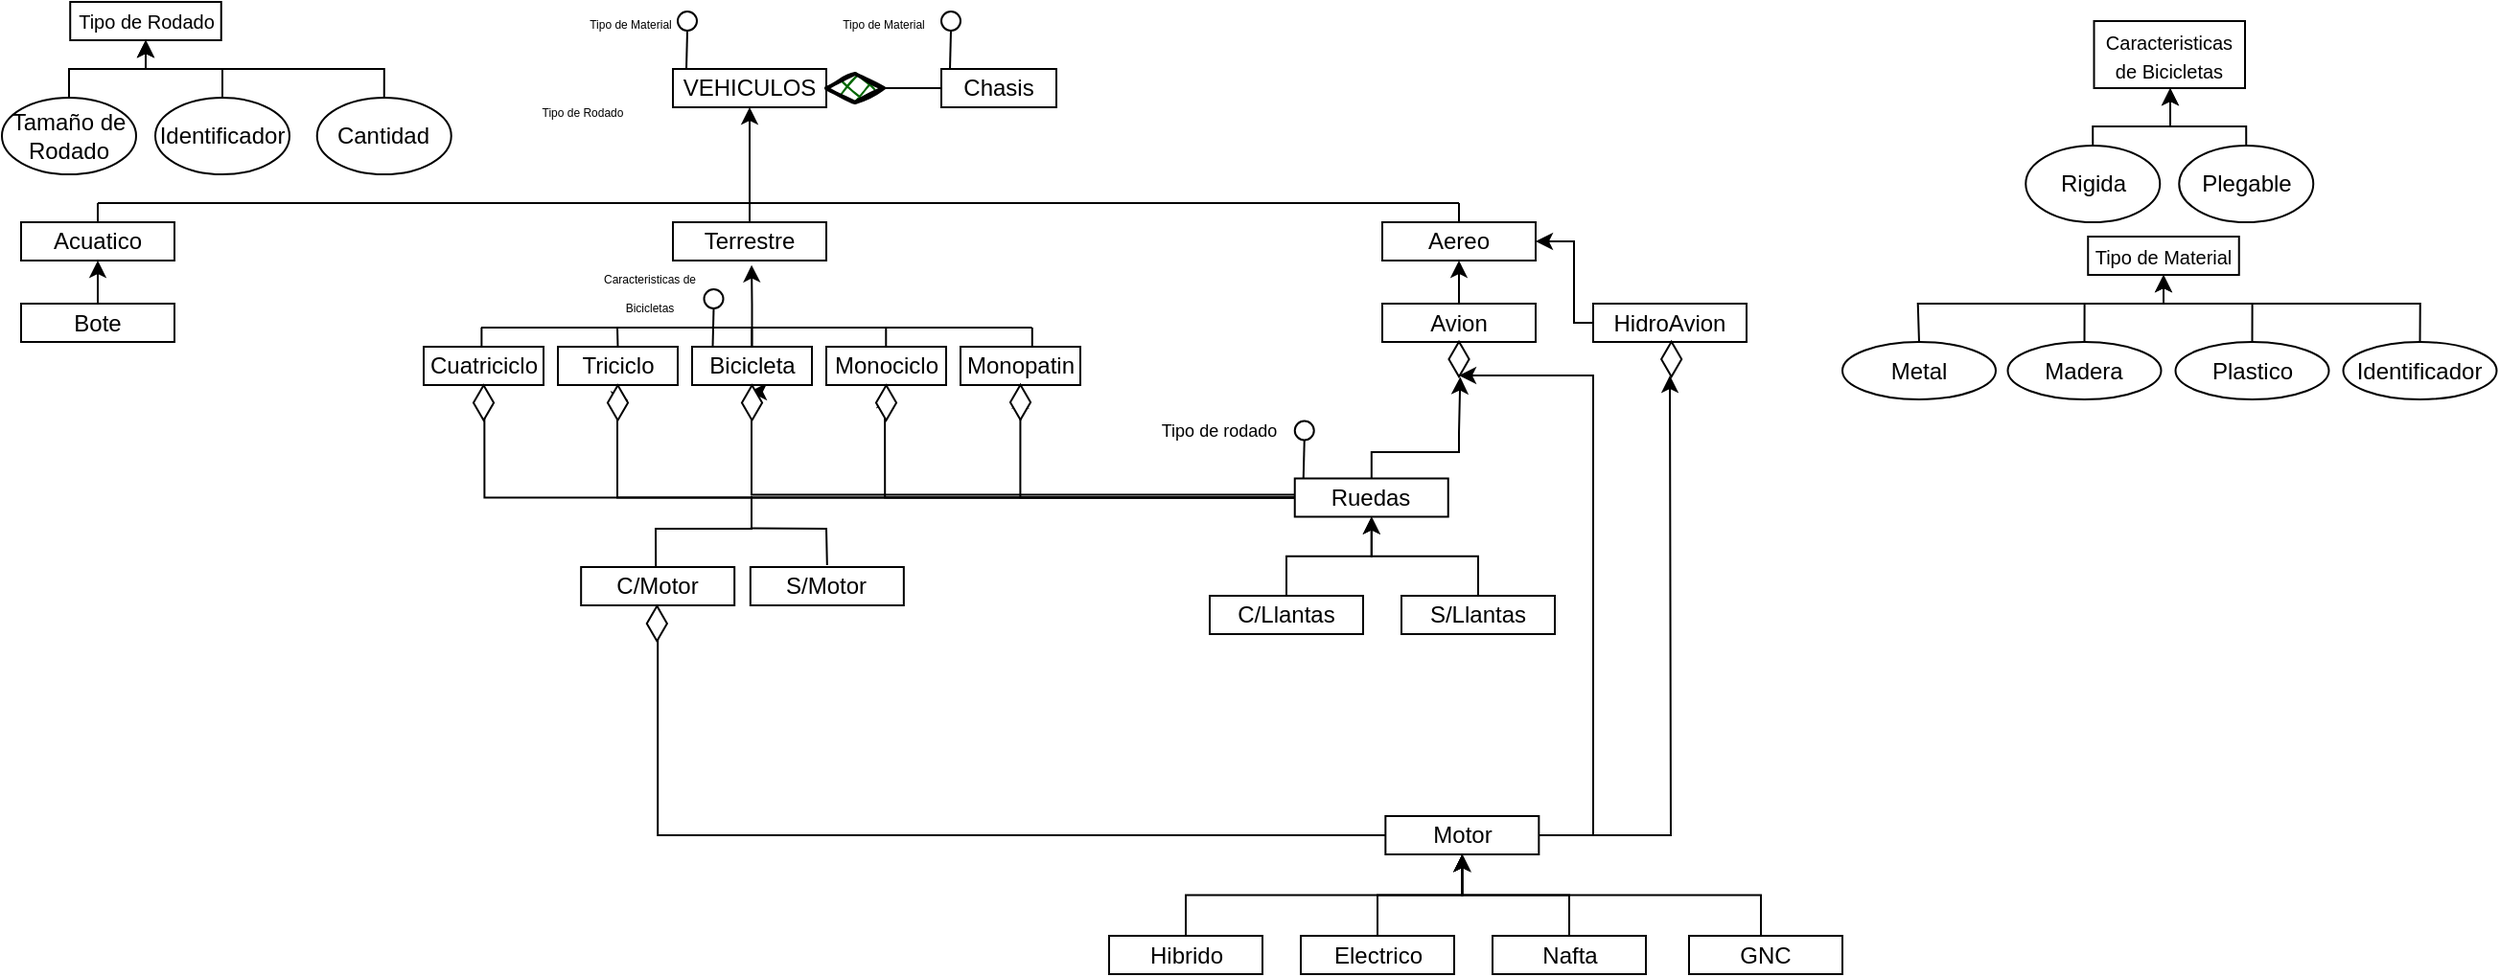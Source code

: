 <mxfile version="24.1.0" type="device">
  <diagram name="Page-1" id="YTIz51-vmuBzOdCrU7fn">
    <mxGraphModel dx="721" dy="415" grid="1" gridSize="10" guides="1" tooltips="1" connect="1" arrows="1" fold="1" page="1" pageScale="1" pageWidth="850" pageHeight="1100" math="0" shadow="0">
      <root>
        <mxCell id="0" />
        <mxCell id="1" parent="0" />
        <mxCell id="KfAJ2f1x3CQTypNjE7IO-149" style="edgeStyle=orthogonalEdgeStyle;rounded=0;orthogonalLoop=1;jettySize=auto;html=1;entryX=0.188;entryY=0.503;entryDx=0;entryDy=0;entryPerimeter=0;" edge="1" parent="1" source="KfAJ2f1x3CQTypNjE7IO-121" target="KfAJ2f1x3CQTypNjE7IO-143">
          <mxGeometry relative="1" as="geometry" />
        </mxCell>
        <mxCell id="KfAJ2f1x3CQTypNjE7IO-147" style="edgeStyle=orthogonalEdgeStyle;rounded=0;orthogonalLoop=1;jettySize=auto;html=1;entryX=0.162;entryY=0.564;entryDx=0;entryDy=0;entryPerimeter=0;" edge="1" parent="1" source="KfAJ2f1x3CQTypNjE7IO-121" target="KfAJ2f1x3CQTypNjE7IO-142">
          <mxGeometry relative="1" as="geometry">
            <Array as="points">
              <mxPoint x="461" y="264" />
            </Array>
          </mxGeometry>
        </mxCell>
        <mxCell id="KfAJ2f1x3CQTypNjE7IO-146" style="edgeStyle=orthogonalEdgeStyle;rounded=0;orthogonalLoop=1;jettySize=auto;html=1;" edge="1" parent="1">
          <mxGeometry relative="1" as="geometry">
            <mxPoint x="674.37" y="262.306" as="sourcePoint" />
            <mxPoint x="390" y="208.5" as="targetPoint" />
            <Array as="points">
              <mxPoint x="391" y="262.5" />
              <mxPoint x="391" y="208.5" />
            </Array>
          </mxGeometry>
        </mxCell>
        <mxCell id="KfAJ2f1x3CQTypNjE7IO-144" style="edgeStyle=orthogonalEdgeStyle;rounded=0;orthogonalLoop=1;jettySize=auto;html=1;entryX=0.101;entryY=0.463;entryDx=0;entryDy=0;entryPerimeter=0;" edge="1" parent="1" source="KfAJ2f1x3CQTypNjE7IO-121" target="KfAJ2f1x3CQTypNjE7IO-138">
          <mxGeometry relative="1" as="geometry" />
        </mxCell>
        <mxCell id="16FIuzxWoAcxYkZVvPK7-2" value="VEHICULOS" style="rounded=0;whiteSpace=wrap;html=1;" parent="1" vertex="1">
          <mxGeometry x="350" y="40" width="80" height="20" as="geometry" />
        </mxCell>
        <mxCell id="KfAJ2f1x3CQTypNjE7IO-6" value="Cuatriciclo" style="rounded=0;whiteSpace=wrap;html=1;" vertex="1" parent="1">
          <mxGeometry x="220" y="185" width="62.5" height="20" as="geometry" />
        </mxCell>
        <mxCell id="KfAJ2f1x3CQTypNjE7IO-7" value="Triciclo" style="rounded=0;whiteSpace=wrap;html=1;" vertex="1" parent="1">
          <mxGeometry x="290" y="185" width="62.5" height="20" as="geometry" />
        </mxCell>
        <mxCell id="KfAJ2f1x3CQTypNjE7IO-8" value="Bicicleta" style="rounded=0;whiteSpace=wrap;html=1;" vertex="1" parent="1">
          <mxGeometry x="360" y="185" width="62.5" height="20" as="geometry" />
        </mxCell>
        <mxCell id="KfAJ2f1x3CQTypNjE7IO-9" value="Monociclo" style="rounded=0;whiteSpace=wrap;html=1;" vertex="1" parent="1">
          <mxGeometry x="430" y="185" width="62.5" height="20" as="geometry" />
        </mxCell>
        <mxCell id="KfAJ2f1x3CQTypNjE7IO-10" value="Monopatin" style="rounded=0;whiteSpace=wrap;html=1;" vertex="1" parent="1">
          <mxGeometry x="500" y="185" width="62.5" height="20" as="geometry" />
        </mxCell>
        <mxCell id="KfAJ2f1x3CQTypNjE7IO-13" value="" style="endArrow=none;html=1;rounded=0;entryX=0.5;entryY=0;entryDx=0;entryDy=0;" edge="1" parent="1" target="KfAJ2f1x3CQTypNjE7IO-7">
          <mxGeometry width="50" height="50" relative="1" as="geometry">
            <mxPoint x="321" y="175" as="sourcePoint" />
            <mxPoint x="425" y="165" as="targetPoint" />
          </mxGeometry>
        </mxCell>
        <mxCell id="KfAJ2f1x3CQTypNjE7IO-14" value="" style="endArrow=none;html=1;rounded=0;entryX=0.5;entryY=0;entryDx=0;entryDy=0;" edge="1" parent="1">
          <mxGeometry width="50" height="50" relative="1" as="geometry">
            <mxPoint x="391.14" y="175" as="sourcePoint" />
            <mxPoint x="391.14" y="185" as="targetPoint" />
          </mxGeometry>
        </mxCell>
        <mxCell id="KfAJ2f1x3CQTypNjE7IO-15" value="" style="endArrow=none;html=1;rounded=0;entryX=0.5;entryY=0;entryDx=0;entryDy=0;" edge="1" parent="1">
          <mxGeometry width="50" height="50" relative="1" as="geometry">
            <mxPoint x="461.14" y="175" as="sourcePoint" />
            <mxPoint x="461.14" y="185" as="targetPoint" />
          </mxGeometry>
        </mxCell>
        <mxCell id="KfAJ2f1x3CQTypNjE7IO-16" value="" style="endArrow=none;html=1;rounded=0;entryX=0.5;entryY=0;entryDx=0;entryDy=0;" edge="1" parent="1">
          <mxGeometry width="50" height="50" relative="1" as="geometry">
            <mxPoint x="537.39" y="175" as="sourcePoint" />
            <mxPoint x="537.39" y="185" as="targetPoint" />
          </mxGeometry>
        </mxCell>
        <mxCell id="KfAJ2f1x3CQTypNjE7IO-20" value="&lt;font style=&quot;font-size: 6px;&quot;&gt;Tipo de Rodado&lt;/font&gt;" style="text;html=1;align=center;verticalAlign=middle;whiteSpace=wrap;rounded=0;" vertex="1" parent="1">
          <mxGeometry x="272.5" y="60" width="60" height="2.5" as="geometry" />
        </mxCell>
        <mxCell id="KfAJ2f1x3CQTypNjE7IO-22" value="&lt;font style=&quot;font-size: 10px;&quot;&gt;Tipo de Rodado&lt;/font&gt;" style="rounded=0;whiteSpace=wrap;html=1;" vertex="1" parent="1">
          <mxGeometry x="35.62" y="5" width="78.75" height="20" as="geometry" />
        </mxCell>
        <mxCell id="KfAJ2f1x3CQTypNjE7IO-28" value="" style="edgeStyle=orthogonalEdgeStyle;rounded=0;orthogonalLoop=1;jettySize=auto;html=1;" edge="1" parent="1" source="KfAJ2f1x3CQTypNjE7IO-25" target="KfAJ2f1x3CQTypNjE7IO-22">
          <mxGeometry relative="1" as="geometry">
            <Array as="points">
              <mxPoint x="35" y="40" />
              <mxPoint x="75" y="40" />
            </Array>
          </mxGeometry>
        </mxCell>
        <mxCell id="KfAJ2f1x3CQTypNjE7IO-25" value="Tamaño de Rodado" style="ellipse;whiteSpace=wrap;html=1;" vertex="1" parent="1">
          <mxGeometry y="55" width="70" height="40" as="geometry" />
        </mxCell>
        <mxCell id="KfAJ2f1x3CQTypNjE7IO-29" value="" style="edgeStyle=orthogonalEdgeStyle;rounded=0;orthogonalLoop=1;jettySize=auto;html=1;" edge="1" parent="1" source="KfAJ2f1x3CQTypNjE7IO-26" target="KfAJ2f1x3CQTypNjE7IO-22">
          <mxGeometry relative="1" as="geometry">
            <Array as="points">
              <mxPoint x="115" y="40" />
              <mxPoint x="75" y="40" />
            </Array>
          </mxGeometry>
        </mxCell>
        <mxCell id="KfAJ2f1x3CQTypNjE7IO-26" value="Identificador" style="ellipse;whiteSpace=wrap;html=1;" vertex="1" parent="1">
          <mxGeometry x="80" y="55" width="70" height="40" as="geometry" />
        </mxCell>
        <mxCell id="KfAJ2f1x3CQTypNjE7IO-30" value="" style="rhombus;whiteSpace=wrap;html=1;strokeWidth=2;fillWeight=-1;hachureGap=8;fillStyle=cross-hatch;fillColor=#006600;sketch=1;" vertex="1" parent="1">
          <mxGeometry x="430" y="42.5" width="30" height="15" as="geometry" />
        </mxCell>
        <mxCell id="KfAJ2f1x3CQTypNjE7IO-32" value="Chasis" style="rounded=0;whiteSpace=wrap;html=1;" vertex="1" parent="1">
          <mxGeometry x="490" y="40" width="60" height="20" as="geometry" />
        </mxCell>
        <mxCell id="KfAJ2f1x3CQTypNjE7IO-62" value="" style="ellipse;whiteSpace=wrap;html=1;aspect=fixed;" vertex="1" parent="1">
          <mxGeometry x="352.5" y="10" width="10" height="10" as="geometry" />
        </mxCell>
        <mxCell id="KfAJ2f1x3CQTypNjE7IO-63" value="" style="endArrow=none;html=1;rounded=0;entryX=0.5;entryY=1;entryDx=0;entryDy=0;exitX=0.061;exitY=0.002;exitDx=0;exitDy=0;exitPerimeter=0;" edge="1" parent="1" target="KfAJ2f1x3CQTypNjE7IO-62">
          <mxGeometry width="50" height="50" relative="1" as="geometry">
            <mxPoint x="357" y="40" as="sourcePoint" />
            <mxPoint x="355" y="30" as="targetPoint" />
          </mxGeometry>
        </mxCell>
        <mxCell id="KfAJ2f1x3CQTypNjE7IO-64" value="&lt;font style=&quot;font-size: 10px;&quot;&gt;Tipo de Material&lt;/font&gt;" style="rounded=0;whiteSpace=wrap;html=1;" vertex="1" parent="1">
          <mxGeometry x="1088.12" y="127.5" width="78.75" height="20" as="geometry" />
        </mxCell>
        <mxCell id="KfAJ2f1x3CQTypNjE7IO-72" value="" style="edgeStyle=orthogonalEdgeStyle;rounded=0;orthogonalLoop=1;jettySize=auto;html=1;" edge="1" parent="1" source="KfAJ2f1x3CQTypNjE7IO-67" target="KfAJ2f1x3CQTypNjE7IO-64">
          <mxGeometry relative="1" as="geometry" />
        </mxCell>
        <mxCell id="KfAJ2f1x3CQTypNjE7IO-67" value="Madera" style="ellipse;whiteSpace=wrap;html=1;" vertex="1" parent="1">
          <mxGeometry x="1046.25" y="182.5" width="80" height="30" as="geometry" />
        </mxCell>
        <mxCell id="KfAJ2f1x3CQTypNjE7IO-73" value="" style="edgeStyle=orthogonalEdgeStyle;rounded=0;orthogonalLoop=1;jettySize=auto;html=1;" edge="1" parent="1" source="KfAJ2f1x3CQTypNjE7IO-69" target="KfAJ2f1x3CQTypNjE7IO-64">
          <mxGeometry relative="1" as="geometry" />
        </mxCell>
        <mxCell id="KfAJ2f1x3CQTypNjE7IO-69" value="Plastico" style="ellipse;whiteSpace=wrap;html=1;" vertex="1" parent="1">
          <mxGeometry x="1133.75" y="182.5" width="80" height="30" as="geometry" />
        </mxCell>
        <mxCell id="KfAJ2f1x3CQTypNjE7IO-70" value="Metal" style="ellipse;whiteSpace=wrap;html=1;" vertex="1" parent="1">
          <mxGeometry x="960" y="182.5" width="80" height="30" as="geometry" />
        </mxCell>
        <mxCell id="KfAJ2f1x3CQTypNjE7IO-71" value="Identificador" style="ellipse;whiteSpace=wrap;html=1;" vertex="1" parent="1">
          <mxGeometry x="1221.25" y="182.5" width="80" height="30" as="geometry" />
        </mxCell>
        <mxCell id="KfAJ2f1x3CQTypNjE7IO-74" value="" style="endArrow=none;html=1;rounded=0;exitX=0.5;exitY=0;exitDx=0;exitDy=0;" edge="1" parent="1" source="KfAJ2f1x3CQTypNjE7IO-70">
          <mxGeometry width="50" height="50" relative="1" as="geometry">
            <mxPoint x="1005.62" y="172.5" as="sourcePoint" />
            <mxPoint x="1089.37" y="162.5" as="targetPoint" />
            <Array as="points">
              <mxPoint x="999.37" y="162.5" />
            </Array>
          </mxGeometry>
        </mxCell>
        <mxCell id="KfAJ2f1x3CQTypNjE7IO-75" value="" style="endArrow=none;html=1;rounded=0;exitX=0.5;exitY=0;exitDx=0;exitDy=0;" edge="1" parent="1" source="KfAJ2f1x3CQTypNjE7IO-71">
          <mxGeometry width="50" height="50" relative="1" as="geometry">
            <mxPoint x="1029.37" y="172.5" as="sourcePoint" />
            <mxPoint x="1169.37" y="162.5" as="targetPoint" />
            <Array as="points">
              <mxPoint x="1261.37" y="162.5" />
            </Array>
          </mxGeometry>
        </mxCell>
        <mxCell id="KfAJ2f1x3CQTypNjE7IO-76" value="" style="ellipse;whiteSpace=wrap;html=1;aspect=fixed;" vertex="1" parent="1">
          <mxGeometry x="366.25" y="155" width="10" height="10" as="geometry" />
        </mxCell>
        <mxCell id="KfAJ2f1x3CQTypNjE7IO-77" value="" style="endArrow=none;html=1;rounded=0;entryX=0.5;entryY=1;entryDx=0;entryDy=0;exitX=0.061;exitY=0.002;exitDx=0;exitDy=0;exitPerimeter=0;" edge="1" parent="1" target="KfAJ2f1x3CQTypNjE7IO-76">
          <mxGeometry width="50" height="50" relative="1" as="geometry">
            <mxPoint x="370.75" y="185" as="sourcePoint" />
            <mxPoint x="368.75" y="175" as="targetPoint" />
          </mxGeometry>
        </mxCell>
        <mxCell id="KfAJ2f1x3CQTypNjE7IO-78" value="&lt;font style=&quot;font-size: 6px;&quot;&gt;Caracteristicas de Bicicletas&lt;/font&gt;" style="text;html=1;align=center;verticalAlign=middle;whiteSpace=wrap;rounded=0;" vertex="1" parent="1">
          <mxGeometry x="306.25" y="140" width="63.75" height="30" as="geometry" />
        </mxCell>
        <mxCell id="KfAJ2f1x3CQTypNjE7IO-79" value="&lt;font style=&quot;font-size: 10px;&quot;&gt;Caracteristicas de Bicicletas&lt;/font&gt;" style="rounded=0;whiteSpace=wrap;html=1;" vertex="1" parent="1">
          <mxGeometry x="1091.25" y="15" width="78.75" height="35" as="geometry" />
        </mxCell>
        <mxCell id="KfAJ2f1x3CQTypNjE7IO-80" value="" style="edgeStyle=orthogonalEdgeStyle;rounded=0;orthogonalLoop=1;jettySize=auto;html=1;" edge="1" parent="1" source="KfAJ2f1x3CQTypNjE7IO-81" target="KfAJ2f1x3CQTypNjE7IO-79">
          <mxGeometry relative="1" as="geometry">
            <Array as="points">
              <mxPoint x="1091" y="70" />
              <mxPoint x="1131" y="70" />
            </Array>
          </mxGeometry>
        </mxCell>
        <mxCell id="KfAJ2f1x3CQTypNjE7IO-81" value="Rigida" style="ellipse;whiteSpace=wrap;html=1;" vertex="1" parent="1">
          <mxGeometry x="1055.63" y="80" width="70" height="40" as="geometry" />
        </mxCell>
        <mxCell id="KfAJ2f1x3CQTypNjE7IO-82" value="" style="edgeStyle=orthogonalEdgeStyle;rounded=0;orthogonalLoop=1;jettySize=auto;html=1;" edge="1" parent="1" source="KfAJ2f1x3CQTypNjE7IO-83" target="KfAJ2f1x3CQTypNjE7IO-79">
          <mxGeometry relative="1" as="geometry">
            <Array as="points">
              <mxPoint x="1171" y="70" />
              <mxPoint x="1131" y="70" />
            </Array>
          </mxGeometry>
        </mxCell>
        <mxCell id="KfAJ2f1x3CQTypNjE7IO-83" value="Plegable" style="ellipse;whiteSpace=wrap;html=1;" vertex="1" parent="1">
          <mxGeometry x="1135.63" y="80" width="70" height="40" as="geometry" />
        </mxCell>
        <mxCell id="KfAJ2f1x3CQTypNjE7IO-84" value="" style="ellipse;whiteSpace=wrap;html=1;aspect=fixed;" vertex="1" parent="1">
          <mxGeometry x="490" y="10" width="10" height="10" as="geometry" />
        </mxCell>
        <mxCell id="KfAJ2f1x3CQTypNjE7IO-85" value="" style="endArrow=none;html=1;rounded=0;entryX=0.5;entryY=1;entryDx=0;entryDy=0;exitX=0.061;exitY=0.002;exitDx=0;exitDy=0;exitPerimeter=0;" edge="1" parent="1" target="KfAJ2f1x3CQTypNjE7IO-84">
          <mxGeometry width="50" height="50" relative="1" as="geometry">
            <mxPoint x="494.5" y="40" as="sourcePoint" />
            <mxPoint x="492.5" y="30" as="targetPoint" />
          </mxGeometry>
        </mxCell>
        <mxCell id="KfAJ2f1x3CQTypNjE7IO-87" value="&lt;font style=&quot;font-size: 6px;&quot;&gt;Tipo de Material&lt;/font&gt;" style="text;html=1;align=center;verticalAlign=middle;whiteSpace=wrap;rounded=0;" vertex="1" parent="1">
          <mxGeometry x="297.5" y="15" width="60" as="geometry" />
        </mxCell>
        <mxCell id="KfAJ2f1x3CQTypNjE7IO-88" value="&lt;font style=&quot;font-size: 6px;&quot;&gt;Tipo de Material&lt;/font&gt;" style="text;html=1;align=center;verticalAlign=middle;whiteSpace=wrap;rounded=0;" vertex="1" parent="1">
          <mxGeometry x="430" y="15" width="60" as="geometry" />
        </mxCell>
        <mxCell id="KfAJ2f1x3CQTypNjE7IO-101" style="edgeStyle=orthogonalEdgeStyle;rounded=0;orthogonalLoop=1;jettySize=auto;html=1;entryX=0.5;entryY=1;entryDx=0;entryDy=0;" edge="1" parent="1" source="KfAJ2f1x3CQTypNjE7IO-99" target="16FIuzxWoAcxYkZVvPK7-2">
          <mxGeometry relative="1" as="geometry" />
        </mxCell>
        <mxCell id="KfAJ2f1x3CQTypNjE7IO-99" value="Terrestre" style="whiteSpace=wrap;html=1;rounded=0;" vertex="1" parent="1">
          <mxGeometry x="350" y="120" width="80" height="20" as="geometry" />
        </mxCell>
        <mxCell id="KfAJ2f1x3CQTypNjE7IO-102" value="Aereo" style="whiteSpace=wrap;html=1;rounded=0;" vertex="1" parent="1">
          <mxGeometry x="720" y="120" width="80" height="20" as="geometry" />
        </mxCell>
        <mxCell id="KfAJ2f1x3CQTypNjE7IO-103" value="Acuatico" style="whiteSpace=wrap;html=1;rounded=0;" vertex="1" parent="1">
          <mxGeometry x="10" y="120" width="80" height="20" as="geometry" />
        </mxCell>
        <mxCell id="KfAJ2f1x3CQTypNjE7IO-104" value="" style="endArrow=none;html=1;rounded=0;" edge="1" parent="1">
          <mxGeometry width="50" height="50" relative="1" as="geometry">
            <mxPoint x="50" y="110" as="sourcePoint" />
            <mxPoint x="760" y="110" as="targetPoint" />
          </mxGeometry>
        </mxCell>
        <mxCell id="KfAJ2f1x3CQTypNjE7IO-108" value="" style="endArrow=none;html=1;rounded=0;exitX=0.5;exitY=0;exitDx=0;exitDy=0;" edge="1" parent="1" source="KfAJ2f1x3CQTypNjE7IO-103">
          <mxGeometry width="50" height="50" relative="1" as="geometry">
            <mxPoint x="50" y="130" as="sourcePoint" />
            <mxPoint x="50" y="110" as="targetPoint" />
          </mxGeometry>
        </mxCell>
        <mxCell id="KfAJ2f1x3CQTypNjE7IO-109" value="" style="endArrow=none;html=1;rounded=0;" edge="1" parent="1">
          <mxGeometry width="50" height="50" relative="1" as="geometry">
            <mxPoint x="760" y="110" as="sourcePoint" />
            <mxPoint x="760" y="110" as="targetPoint" />
          </mxGeometry>
        </mxCell>
        <mxCell id="KfAJ2f1x3CQTypNjE7IO-111" value="" style="endArrow=none;html=1;rounded=0;exitX=0.5;exitY=0;exitDx=0;exitDy=0;" edge="1" parent="1" source="KfAJ2f1x3CQTypNjE7IO-102">
          <mxGeometry width="50" height="50" relative="1" as="geometry">
            <mxPoint x="690" y="170" as="sourcePoint" />
            <mxPoint x="760" y="110" as="targetPoint" />
          </mxGeometry>
        </mxCell>
        <mxCell id="KfAJ2f1x3CQTypNjE7IO-113" style="edgeStyle=orthogonalEdgeStyle;rounded=0;orthogonalLoop=1;jettySize=auto;html=1;entryX=0.513;entryY=1.117;entryDx=0;entryDy=0;entryPerimeter=0;" edge="1" parent="1" source="KfAJ2f1x3CQTypNjE7IO-8" target="KfAJ2f1x3CQTypNjE7IO-99">
          <mxGeometry relative="1" as="geometry" />
        </mxCell>
        <mxCell id="KfAJ2f1x3CQTypNjE7IO-114" value="" style="endArrow=none;html=1;rounded=0;" edge="1" parent="1">
          <mxGeometry width="50" height="50" relative="1" as="geometry">
            <mxPoint x="250" y="175" as="sourcePoint" />
            <mxPoint x="537.25" y="175" as="targetPoint" />
          </mxGeometry>
        </mxCell>
        <mxCell id="KfAJ2f1x3CQTypNjE7IO-115" value="" style="endArrow=none;html=1;rounded=0;entryX=0.5;entryY=0;entryDx=0;entryDy=0;" edge="1" parent="1">
          <mxGeometry width="50" height="50" relative="1" as="geometry">
            <mxPoint x="250.19" y="175" as="sourcePoint" />
            <mxPoint x="250.19" y="185" as="targetPoint" />
          </mxGeometry>
        </mxCell>
        <mxCell id="KfAJ2f1x3CQTypNjE7IO-120" value="" style="edgeStyle=orthogonalEdgeStyle;rounded=0;orthogonalLoop=1;jettySize=auto;html=1;" edge="1" parent="1" source="KfAJ2f1x3CQTypNjE7IO-116" target="KfAJ2f1x3CQTypNjE7IO-103">
          <mxGeometry relative="1" as="geometry" />
        </mxCell>
        <mxCell id="KfAJ2f1x3CQTypNjE7IO-116" value="Bote" style="whiteSpace=wrap;html=1;rounded=0;" vertex="1" parent="1">
          <mxGeometry x="10" y="162.5" width="80" height="20" as="geometry" />
        </mxCell>
        <mxCell id="KfAJ2f1x3CQTypNjE7IO-119" value="" style="edgeStyle=orthogonalEdgeStyle;rounded=0;orthogonalLoop=1;jettySize=auto;html=1;" edge="1" parent="1" source="KfAJ2f1x3CQTypNjE7IO-118" target="KfAJ2f1x3CQTypNjE7IO-102">
          <mxGeometry relative="1" as="geometry" />
        </mxCell>
        <mxCell id="KfAJ2f1x3CQTypNjE7IO-118" value="Avion" style="whiteSpace=wrap;html=1;rounded=0;" vertex="1" parent="1">
          <mxGeometry x="720" y="162.5" width="80" height="20" as="geometry" />
        </mxCell>
        <mxCell id="KfAJ2f1x3CQTypNjE7IO-145" style="edgeStyle=orthogonalEdgeStyle;rounded=0;orthogonalLoop=1;jettySize=auto;html=1;entryX=0.417;entryY=0.017;entryDx=0;entryDy=0;entryPerimeter=0;" edge="1" parent="1" source="KfAJ2f1x3CQTypNjE7IO-121" target="KfAJ2f1x3CQTypNjE7IO-140">
          <mxGeometry relative="1" as="geometry">
            <Array as="points">
              <mxPoint x="321" y="264" />
              <mxPoint x="321" y="213" />
            </Array>
          </mxGeometry>
        </mxCell>
        <mxCell id="KfAJ2f1x3CQTypNjE7IO-121" value="Ruedas" style="whiteSpace=wrap;html=1;rounded=0;" vertex="1" parent="1">
          <mxGeometry x="674.37" y="253.75" width="80" height="20" as="geometry" />
        </mxCell>
        <mxCell id="KfAJ2f1x3CQTypNjE7IO-128" value="" style="edgeStyle=orthogonalEdgeStyle;rounded=0;orthogonalLoop=1;jettySize=auto;html=1;" edge="1" parent="1" source="KfAJ2f1x3CQTypNjE7IO-122" target="KfAJ2f1x3CQTypNjE7IO-121">
          <mxGeometry relative="1" as="geometry" />
        </mxCell>
        <mxCell id="KfAJ2f1x3CQTypNjE7IO-122" value="C/Llantas" style="whiteSpace=wrap;html=1;rounded=0;" vertex="1" parent="1">
          <mxGeometry x="630" y="315" width="80" height="20" as="geometry" />
        </mxCell>
        <mxCell id="KfAJ2f1x3CQTypNjE7IO-129" value="" style="edgeStyle=orthogonalEdgeStyle;rounded=0;orthogonalLoop=1;jettySize=auto;html=1;" edge="1" parent="1" source="KfAJ2f1x3CQTypNjE7IO-123" target="KfAJ2f1x3CQTypNjE7IO-121">
          <mxGeometry relative="1" as="geometry" />
        </mxCell>
        <mxCell id="KfAJ2f1x3CQTypNjE7IO-123" value="S/Llantas" style="whiteSpace=wrap;html=1;rounded=0;" vertex="1" parent="1">
          <mxGeometry x="730" y="315" width="80" height="20" as="geometry" />
        </mxCell>
        <mxCell id="KfAJ2f1x3CQTypNjE7IO-132" value="" style="ellipse;whiteSpace=wrap;html=1;aspect=fixed;" vertex="1" parent="1">
          <mxGeometry x="674.37" y="223.75" width="10" height="10" as="geometry" />
        </mxCell>
        <mxCell id="KfAJ2f1x3CQTypNjE7IO-133" value="" style="endArrow=none;html=1;rounded=0;entryX=0.5;entryY=1;entryDx=0;entryDy=0;exitX=0.061;exitY=0.002;exitDx=0;exitDy=0;exitPerimeter=0;" edge="1" parent="1" target="KfAJ2f1x3CQTypNjE7IO-132">
          <mxGeometry width="50" height="50" relative="1" as="geometry">
            <mxPoint x="678.87" y="253.75" as="sourcePoint" />
            <mxPoint x="676.87" y="243.75" as="targetPoint" />
          </mxGeometry>
        </mxCell>
        <mxCell id="KfAJ2f1x3CQTypNjE7IO-135" value="&lt;font style=&quot;font-size: 9px;&quot;&gt;Tipo de rodado&lt;/font&gt;" style="text;html=1;align=center;verticalAlign=middle;whiteSpace=wrap;rounded=0;" vertex="1" parent="1">
          <mxGeometry x="602.18" y="212.5" width="65.63" height="31.25" as="geometry" />
        </mxCell>
        <mxCell id="KfAJ2f1x3CQTypNjE7IO-137" style="edgeStyle=orthogonalEdgeStyle;rounded=0;orthogonalLoop=1;jettySize=auto;html=1;entryX=0.5;entryY=1;entryDx=0;entryDy=0;" edge="1" parent="1" source="KfAJ2f1x3CQTypNjE7IO-136" target="KfAJ2f1x3CQTypNjE7IO-22">
          <mxGeometry relative="1" as="geometry">
            <Array as="points">
              <mxPoint x="199" y="40" />
              <mxPoint x="75" y="40" />
            </Array>
          </mxGeometry>
        </mxCell>
        <mxCell id="KfAJ2f1x3CQTypNjE7IO-136" value="Cantidad" style="ellipse;whiteSpace=wrap;html=1;" vertex="1" parent="1">
          <mxGeometry x="164.37" y="55" width="70" height="40" as="geometry" />
        </mxCell>
        <mxCell id="KfAJ2f1x3CQTypNjE7IO-138" value="" style="html=1;whiteSpace=wrap;aspect=fixed;shape=isoRectangle;rotation=90;" vertex="1" parent="1">
          <mxGeometry x="242.09" y="208.75" width="18.33" height="11" as="geometry" />
        </mxCell>
        <mxCell id="KfAJ2f1x3CQTypNjE7IO-140" value="" style="html=1;whiteSpace=wrap;aspect=fixed;shape=isoRectangle;rotation=90;" vertex="1" parent="1">
          <mxGeometry x="312.08" y="208.75" width="18.33" height="11" as="geometry" />
        </mxCell>
        <mxCell id="KfAJ2f1x3CQTypNjE7IO-141" value="" style="html=1;whiteSpace=wrap;aspect=fixed;shape=isoRectangle;rotation=90;" vertex="1" parent="1">
          <mxGeometry x="382.09" y="208.75" width="18.33" height="11" as="geometry" />
        </mxCell>
        <mxCell id="KfAJ2f1x3CQTypNjE7IO-142" value="" style="html=1;whiteSpace=wrap;aspect=fixed;shape=isoRectangle;rotation=90;" vertex="1" parent="1">
          <mxGeometry x="452.09" y="208.75" width="18.33" height="11" as="geometry" />
        </mxCell>
        <mxCell id="KfAJ2f1x3CQTypNjE7IO-143" value="" style="html=1;whiteSpace=wrap;aspect=fixed;shape=isoRectangle;rotation=90;" vertex="1" parent="1">
          <mxGeometry x="522.09" y="208.5" width="18.33" height="11" as="geometry" />
        </mxCell>
        <mxCell id="KfAJ2f1x3CQTypNjE7IO-151" value="" style="html=1;whiteSpace=wrap;aspect=fixed;shape=isoRectangle;rotation=90;" vertex="1" parent="1">
          <mxGeometry x="750.84" y="186.0" width="18.33" height="11" as="geometry" />
        </mxCell>
        <mxCell id="KfAJ2f1x3CQTypNjE7IO-153" style="edgeStyle=orthogonalEdgeStyle;rounded=0;orthogonalLoop=1;jettySize=auto;html=1;entryX=1.005;entryY=0.44;entryDx=0;entryDy=0;entryPerimeter=0;" edge="1" parent="1" source="KfAJ2f1x3CQTypNjE7IO-121" target="KfAJ2f1x3CQTypNjE7IO-151">
          <mxGeometry relative="1" as="geometry">
            <Array as="points">
              <mxPoint x="714" y="240" />
              <mxPoint x="760" y="240" />
              <mxPoint x="760" y="230" />
              <mxPoint x="761" y="230" />
            </Array>
          </mxGeometry>
        </mxCell>
        <mxCell id="KfAJ2f1x3CQTypNjE7IO-156" style="edgeStyle=orthogonalEdgeStyle;rounded=0;orthogonalLoop=1;jettySize=auto;html=1;entryX=1;entryY=0.5;entryDx=0;entryDy=0;" edge="1" parent="1" source="KfAJ2f1x3CQTypNjE7IO-155" target="KfAJ2f1x3CQTypNjE7IO-102">
          <mxGeometry relative="1" as="geometry">
            <mxPoint x="760" y="140" as="targetPoint" />
            <Array as="points">
              <mxPoint x="820" y="173" />
              <mxPoint x="820" y="130" />
            </Array>
          </mxGeometry>
        </mxCell>
        <mxCell id="KfAJ2f1x3CQTypNjE7IO-155" value="HidroAvion" style="whiteSpace=wrap;html=1;rounded=0;" vertex="1" parent="1">
          <mxGeometry x="830" y="162.5" width="80" height="20" as="geometry" />
        </mxCell>
        <mxCell id="KfAJ2f1x3CQTypNjE7IO-157" value="C/Motor" style="whiteSpace=wrap;html=1;rounded=0;" vertex="1" parent="1">
          <mxGeometry x="302.09" y="300" width="80" height="20" as="geometry" />
        </mxCell>
        <mxCell id="KfAJ2f1x3CQTypNjE7IO-173" value="S/Motor" style="whiteSpace=wrap;html=1;rounded=0;" vertex="1" parent="1">
          <mxGeometry x="390.42" y="300" width="80" height="20" as="geometry" />
        </mxCell>
        <mxCell id="KfAJ2f1x3CQTypNjE7IO-175" value="" style="endArrow=none;html=1;rounded=0;exitX=0.5;exitY=0;exitDx=0;exitDy=0;" edge="1" parent="1">
          <mxGeometry width="50" height="50" relative="1" as="geometry">
            <mxPoint x="341.09" y="300" as="sourcePoint" />
            <mxPoint x="391" y="263" as="targetPoint" />
            <Array as="points">
              <mxPoint x="341" y="280" />
              <mxPoint x="391" y="280" />
            </Array>
          </mxGeometry>
        </mxCell>
        <mxCell id="KfAJ2f1x3CQTypNjE7IO-176" value="" style="endArrow=none;html=1;rounded=0;entryX=0.5;entryY=0;entryDx=0;entryDy=0;" edge="1" parent="1">
          <mxGeometry width="50" height="50" relative="1" as="geometry">
            <mxPoint x="390.42" y="279.75" as="sourcePoint" />
            <mxPoint x="430.42" y="299" as="targetPoint" />
            <Array as="points">
              <mxPoint x="430" y="280" />
            </Array>
          </mxGeometry>
        </mxCell>
        <mxCell id="KfAJ2f1x3CQTypNjE7IO-186" style="edgeStyle=orthogonalEdgeStyle;rounded=0;orthogonalLoop=1;jettySize=auto;html=1;entryX=0.5;entryY=1;entryDx=0;entryDy=0;" edge="1" parent="1" source="KfAJ2f1x3CQTypNjE7IO-177" target="KfAJ2f1x3CQTypNjE7IO-157">
          <mxGeometry relative="1" as="geometry">
            <mxPoint x="340" y="340" as="targetPoint" />
          </mxGeometry>
        </mxCell>
        <mxCell id="KfAJ2f1x3CQTypNjE7IO-188" style="edgeStyle=orthogonalEdgeStyle;rounded=0;orthogonalLoop=1;jettySize=auto;html=1;" edge="1" parent="1" source="KfAJ2f1x3CQTypNjE7IO-177">
          <mxGeometry relative="1" as="geometry">
            <mxPoint x="760" y="200" as="targetPoint" />
            <Array as="points">
              <mxPoint x="830" y="440" />
              <mxPoint x="830" y="200" />
            </Array>
          </mxGeometry>
        </mxCell>
        <mxCell id="KfAJ2f1x3CQTypNjE7IO-189" style="edgeStyle=orthogonalEdgeStyle;rounded=0;orthogonalLoop=1;jettySize=auto;html=1;" edge="1" parent="1" source="KfAJ2f1x3CQTypNjE7IO-177">
          <mxGeometry relative="1" as="geometry">
            <mxPoint x="870" y="200" as="targetPoint" />
          </mxGeometry>
        </mxCell>
        <mxCell id="KfAJ2f1x3CQTypNjE7IO-177" value="Motor" style="whiteSpace=wrap;html=1;rounded=0;" vertex="1" parent="1">
          <mxGeometry x="721.67" y="430" width="80" height="20" as="geometry" />
        </mxCell>
        <mxCell id="KfAJ2f1x3CQTypNjE7IO-178" value="" style="edgeStyle=orthogonalEdgeStyle;rounded=0;orthogonalLoop=1;jettySize=auto;html=1;" edge="1" parent="1" source="KfAJ2f1x3CQTypNjE7IO-179" target="KfAJ2f1x3CQTypNjE7IO-177">
          <mxGeometry relative="1" as="geometry" />
        </mxCell>
        <mxCell id="KfAJ2f1x3CQTypNjE7IO-179" value="Electrico" style="whiteSpace=wrap;html=1;rounded=0;" vertex="1" parent="1">
          <mxGeometry x="677.5" y="492.5" width="80" height="20" as="geometry" />
        </mxCell>
        <mxCell id="KfAJ2f1x3CQTypNjE7IO-180" value="" style="edgeStyle=orthogonalEdgeStyle;rounded=0;orthogonalLoop=1;jettySize=auto;html=1;" edge="1" parent="1" source="KfAJ2f1x3CQTypNjE7IO-181" target="KfAJ2f1x3CQTypNjE7IO-177">
          <mxGeometry relative="1" as="geometry" />
        </mxCell>
        <mxCell id="KfAJ2f1x3CQTypNjE7IO-181" value="Nafta" style="whiteSpace=wrap;html=1;rounded=0;" vertex="1" parent="1">
          <mxGeometry x="777.5" y="492.5" width="80" height="20" as="geometry" />
        </mxCell>
        <mxCell id="KfAJ2f1x3CQTypNjE7IO-182" style="edgeStyle=orthogonalEdgeStyle;rounded=0;orthogonalLoop=1;jettySize=auto;html=1;entryX=0.5;entryY=1;entryDx=0;entryDy=0;" edge="1" parent="1" source="KfAJ2f1x3CQTypNjE7IO-183" target="KfAJ2f1x3CQTypNjE7IO-177">
          <mxGeometry relative="1" as="geometry">
            <Array as="points">
              <mxPoint x="617.5" y="471.25" />
              <mxPoint x="761.5" y="471.25" />
            </Array>
          </mxGeometry>
        </mxCell>
        <mxCell id="KfAJ2f1x3CQTypNjE7IO-183" value="Hibrido" style="whiteSpace=wrap;html=1;rounded=0;" vertex="1" parent="1">
          <mxGeometry x="577.5" y="492.5" width="80" height="20" as="geometry" />
        </mxCell>
        <mxCell id="KfAJ2f1x3CQTypNjE7IO-184" style="edgeStyle=orthogonalEdgeStyle;rounded=0;orthogonalLoop=1;jettySize=auto;html=1;entryX=0.5;entryY=1;entryDx=0;entryDy=0;" edge="1" parent="1" target="KfAJ2f1x3CQTypNjE7IO-177">
          <mxGeometry relative="1" as="geometry">
            <mxPoint x="917.5" y="492.5" as="sourcePoint" />
            <Array as="points">
              <mxPoint x="917.5" y="471.25" />
              <mxPoint x="761.5" y="471.25" />
            </Array>
          </mxGeometry>
        </mxCell>
        <mxCell id="KfAJ2f1x3CQTypNjE7IO-185" value="GNC" style="whiteSpace=wrap;html=1;rounded=0;" vertex="1" parent="1">
          <mxGeometry x="880" y="492.5" width="80" height="20" as="geometry" />
        </mxCell>
        <mxCell id="KfAJ2f1x3CQTypNjE7IO-187" value="" style="html=1;whiteSpace=wrap;aspect=fixed;shape=isoRectangle;rotation=90;" vertex="1" parent="1">
          <mxGeometry x="332.5" y="324" width="18.33" height="11" as="geometry" />
        </mxCell>
        <mxCell id="KfAJ2f1x3CQTypNjE7IO-190" value="" style="html=1;whiteSpace=wrap;aspect=fixed;shape=isoRectangle;rotation=90;" vertex="1" parent="1">
          <mxGeometry x="861.67" y="186.0" width="18.33" height="11" as="geometry" />
        </mxCell>
        <mxCell id="KfAJ2f1x3CQTypNjE7IO-191" value="" style="endArrow=none;html=1;rounded=0;entryX=0;entryY=0.5;entryDx=0;entryDy=0;" edge="1" parent="1" target="KfAJ2f1x3CQTypNjE7IO-32">
          <mxGeometry width="50" height="50" relative="1" as="geometry">
            <mxPoint x="460" y="50" as="sourcePoint" />
            <mxPoint x="510" as="targetPoint" />
          </mxGeometry>
        </mxCell>
      </root>
    </mxGraphModel>
  </diagram>
</mxfile>

